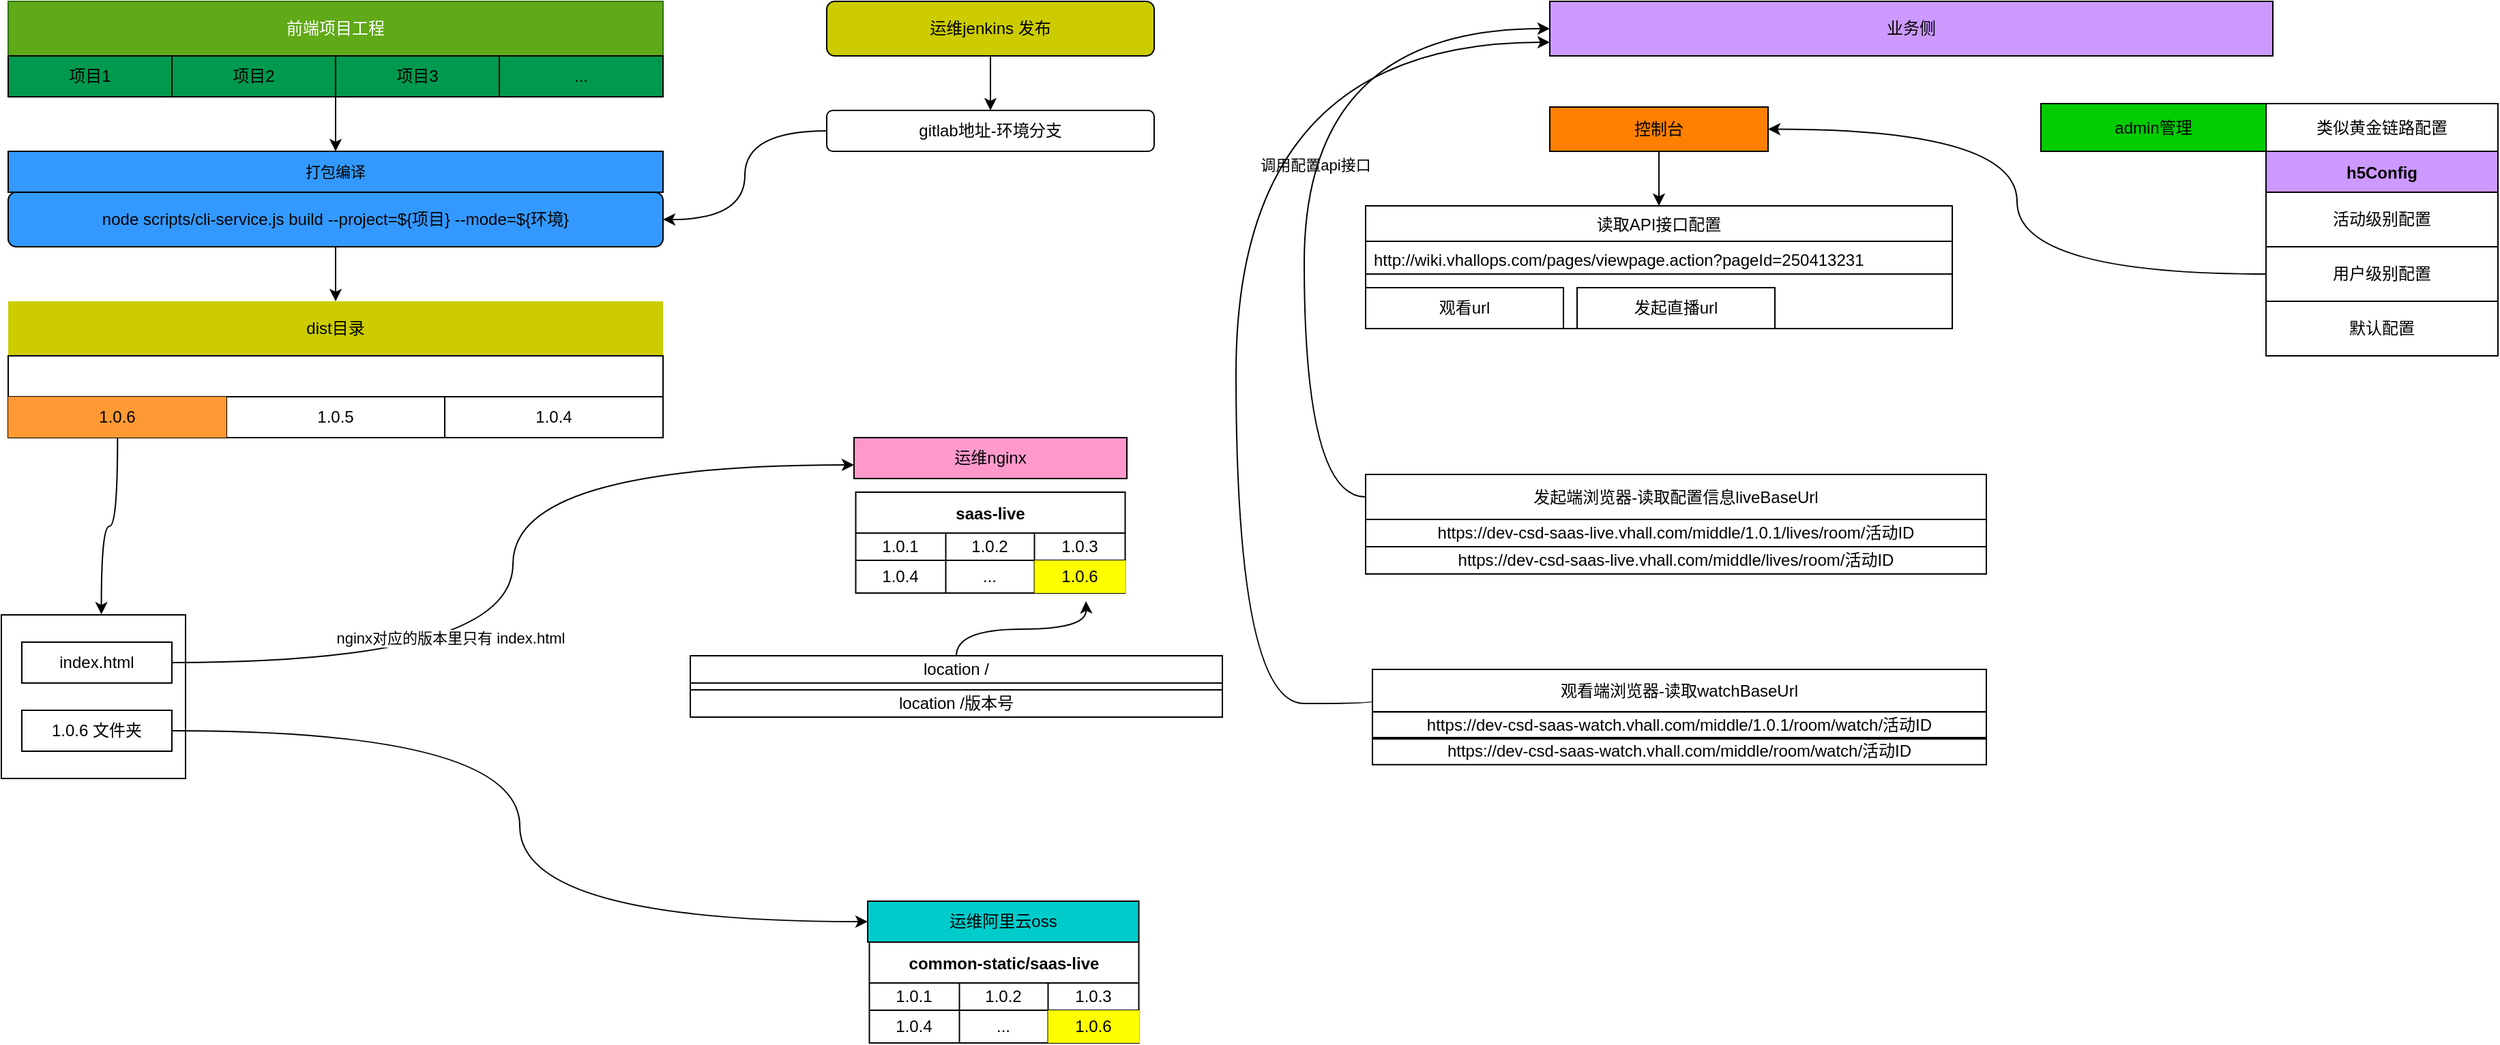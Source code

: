 <mxfile>
    <diagram id="Ty2NjuelVkugs8TiWOgl" name="第 1 页">
        <mxGraphModel dx="1378" dy="860" grid="1" gridSize="10" guides="1" tooltips="1" connect="1" arrows="1" fold="1" page="1" pageScale="1" pageWidth="1920" pageHeight="1200" background="#ffffff" math="0" shadow="0">
            <root>
                <mxCell id="0"/>
                <mxCell id="1" parent="0"/>
                <mxCell id="171" value="" style="rounded=0;whiteSpace=wrap;html=1;strokeColor=#000000;fillColor=none;fontColor=#000000;labelBorderColor=none;" vertex="1" parent="1">
                    <mxGeometry x="50" y="668" width="135" height="120" as="geometry"/>
                </mxCell>
                <mxCell id="2" value="&lt;font color=&quot;#ffffff&quot;&gt;前端项目工程&lt;/font&gt;" style="rounded=0;whiteSpace=wrap;html=1;fontColor=#ffffff;labelBorderColor=none;strokeColor=#2D7600;fillColor=#60a917;" vertex="1" parent="1">
                    <mxGeometry x="55" y="218" width="480" height="40" as="geometry"/>
                </mxCell>
                <mxCell id="3" value="&lt;font&gt;dist目录&lt;/font&gt;" style="rounded=0;whiteSpace=wrap;html=1;fillColor=#CCCC00;fontColor=#000000;labelBorderColor=none;strokeColor=none;" vertex="1" parent="1">
                    <mxGeometry x="55" y="438" width="480" height="40" as="geometry"/>
                </mxCell>
                <mxCell id="74" style="edgeStyle=orthogonalEdgeStyle;curved=1;html=1;entryX=0.543;entryY=-0.003;entryDx=0;entryDy=0;entryPerimeter=0;exitX=0.167;exitY=0.989;exitDx=0;exitDy=0;exitPerimeter=0;fontColor=#000000;labelBorderColor=none;strokeColor=#000000;" edge="1" parent="1" source="13" target="171">
                    <mxGeometry relative="1" as="geometry">
                        <mxPoint x="125" y="638" as="targetPoint"/>
                    </mxGeometry>
                </mxCell>
                <mxCell id="4" value="saas-live" style="shape=table;startSize=30;container=1;collapsible=0;childLayout=tableLayout;fontStyle=1;align=center;pointerEvents=1;labelBorderColor=none;strokeColor=#000000;fontColor=#FFFFFF;" vertex="1" parent="1">
                    <mxGeometry x="55" y="478" width="480" height="60" as="geometry"/>
                </mxCell>
                <mxCell id="13" value="" style="shape=partialRectangle;html=1;whiteSpace=wrap;collapsible=0;dropTarget=0;pointerEvents=0;fillColor=none;top=0;left=0;bottom=0;right=0;points=[[0,0.5],[1,0.5]];portConstraint=eastwest;fontColor=#000000;labelBorderColor=none;strokeColor=#000000;" vertex="1" parent="4">
                    <mxGeometry y="30" width="480" height="30" as="geometry"/>
                </mxCell>
                <mxCell id="14" value="&lt;span style=&quot;&quot;&gt;1.0.6&lt;/span&gt;" style="shape=partialRectangle;html=1;whiteSpace=wrap;connectable=0;fillColor=#FF9933;top=0;left=0;bottom=0;right=0;overflow=hidden;pointerEvents=1;fontColor=#000000;labelBorderColor=none;strokeColor=#000000;" vertex="1" parent="13">
                    <mxGeometry width="160" height="30" as="geometry"/>
                </mxCell>
                <mxCell id="15" value="1.0.5" style="shape=partialRectangle;html=1;whiteSpace=wrap;connectable=0;fillColor=none;top=0;left=0;bottom=0;right=0;overflow=hidden;pointerEvents=1;fontColor=#000000;labelBorderColor=none;strokeColor=#000000;" vertex="1" parent="13">
                    <mxGeometry x="160" width="160" height="30" as="geometry"/>
                </mxCell>
                <mxCell id="16" value="1.0.4" style="shape=partialRectangle;html=1;whiteSpace=wrap;connectable=0;fillColor=none;top=0;left=0;bottom=0;right=0;overflow=hidden;pointerEvents=1;fontColor=#000000;labelBorderColor=none;strokeColor=#000000;" vertex="1" parent="13">
                    <mxGeometry x="320" width="160" height="30" as="geometry"/>
                </mxCell>
                <mxCell id="23" value="" style="group;fontColor=#000000;labelBorderColor=none;" vertex="1" connectable="0" parent="1">
                    <mxGeometry x="55" y="328" width="480" height="70" as="geometry"/>
                </mxCell>
                <mxCell id="20" value="node scripts/cli-service.js build --project=${项目} --mode=${环境}" style="rounded=1;whiteSpace=wrap;html=1;strokeColor=#000000;fillColor=#3399FF;fontColor=#000000;labelBorderColor=none;" vertex="1" parent="23">
                    <mxGeometry y="30" width="480" height="40" as="geometry"/>
                </mxCell>
                <mxCell id="22" value="&lt;span style=&quot;font-size: 11px&quot;&gt;打包编译&lt;/span&gt;" style="rounded=0;whiteSpace=wrap;html=1;strokeColor=#000000;fillColor=#3399FF;fontColor=#000000;labelBorderColor=none;" vertex="1" parent="23">
                    <mxGeometry width="480" height="30" as="geometry"/>
                </mxCell>
                <mxCell id="24" value="项目1" style="rounded=0;whiteSpace=wrap;html=1;strokeColor=#000000;fillColor=#00994D;fontColor=#000000;labelBorderColor=none;" vertex="1" parent="1">
                    <mxGeometry x="55" y="258" width="120" height="30" as="geometry"/>
                </mxCell>
                <mxCell id="25" value="项目2" style="rounded=0;whiteSpace=wrap;html=1;strokeColor=#000000;fillColor=#00994D;fontColor=#000000;labelBorderColor=none;" vertex="1" parent="1">
                    <mxGeometry x="175" y="258" width="120" height="30" as="geometry"/>
                </mxCell>
                <mxCell id="28" style="edgeStyle=none;html=1;exitX=0;exitY=1;exitDx=0;exitDy=0;entryX=0.5;entryY=0;entryDx=0;entryDy=0;fontColor=#000000;labelBorderColor=none;strokeColor=#000000;" edge="1" parent="1" source="26" target="22">
                    <mxGeometry relative="1" as="geometry"/>
                </mxCell>
                <mxCell id="26" value="项目3" style="rounded=0;whiteSpace=wrap;html=1;strokeColor=#000000;fillColor=#00994D;fontColor=#000000;labelBorderColor=none;" vertex="1" parent="1">
                    <mxGeometry x="295" y="258" width="120" height="30" as="geometry"/>
                </mxCell>
                <mxCell id="27" value="..." style="rounded=0;whiteSpace=wrap;html=1;strokeColor=#000000;fillColor=#00994D;fontColor=#000000;labelBorderColor=none;" vertex="1" parent="1">
                    <mxGeometry x="415" y="258" width="120" height="30" as="geometry"/>
                </mxCell>
                <mxCell id="29" style="edgeStyle=none;html=1;entryX=0.5;entryY=0;entryDx=0;entryDy=0;fontColor=#000000;labelBorderColor=none;strokeColor=#000000;" edge="1" parent="1" source="20" target="3">
                    <mxGeometry relative="1" as="geometry"/>
                </mxCell>
                <mxCell id="33" style="edgeStyle=none;html=1;entryX=0.5;entryY=0;entryDx=0;entryDy=0;fontColor=#000000;labelBorderColor=none;strokeColor=#000000;" edge="1" parent="1" source="30" target="32">
                    <mxGeometry relative="1" as="geometry"/>
                </mxCell>
                <mxCell id="30" value="运维jenkins 发布" style="rounded=1;whiteSpace=wrap;html=1;strokeColor=#000000;fillColor=#CCCC00;fontColor=#000000;labelBorderColor=none;" vertex="1" parent="1">
                    <mxGeometry x="655" y="218" width="240" height="40" as="geometry"/>
                </mxCell>
                <mxCell id="36" style="edgeStyle=orthogonalEdgeStyle;curved=1;html=1;entryX=1;entryY=0.5;entryDx=0;entryDy=0;fontColor=#000000;labelBorderColor=none;strokeColor=#000000;" edge="1" parent="1" source="32" target="20">
                    <mxGeometry relative="1" as="geometry"/>
                </mxCell>
                <mxCell id="32" value="gitlab地址-环境分支" style="rounded=1;whiteSpace=wrap;html=1;strokeColor=#000000;fillColor=none;fontColor=#000000;labelBorderColor=none;" vertex="1" parent="1">
                    <mxGeometry x="655" y="298" width="240" height="30" as="geometry"/>
                </mxCell>
                <mxCell id="86" style="edgeStyle=orthogonalEdgeStyle;curved=1;html=1;entryX=0;entryY=0.667;entryDx=0;entryDy=0;entryPerimeter=0;exitX=1;exitY=0.5;exitDx=0;exitDy=0;fontColor=#000000;labelBorderColor=none;strokeColor=#000000;" edge="1" parent="1" source="170" target="37">
                    <mxGeometry relative="1" as="geometry">
                        <mxPoint x="495" y="598" as="targetPoint"/>
                        <mxPoint x="195" y="674" as="sourcePoint"/>
                    </mxGeometry>
                </mxCell>
                <mxCell id="87" value="nginx对应的版本里只有 index.html" style="edgeLabel;html=1;align=center;verticalAlign=middle;resizable=0;points=[];fontColor=#000000;labelBorderColor=none;strokeColor=#000000;labelBackgroundColor=#FFFFFF;" vertex="1" connectable="0" parent="86">
                    <mxGeometry x="-0.368" y="18" relative="1" as="geometry">
                        <mxPoint as="offset"/>
                    </mxGeometry>
                </mxCell>
                <mxCell id="90" style="edgeStyle=orthogonalEdgeStyle;curved=1;html=1;entryX=0;entryY=0.5;entryDx=0;entryDy=0;exitX=1;exitY=0.5;exitDx=0;exitDy=0;fontColor=#000000;labelBorderColor=none;strokeColor=#000000;" edge="1" parent="1" source="169" target="38">
                    <mxGeometry relative="1" as="geometry">
                        <mxPoint x="195" y="743.0" as="sourcePoint"/>
                    </mxGeometry>
                </mxCell>
                <mxCell id="100" value="" style="group;fontColor=#000000;labelBorderColor=none;" vertex="1" connectable="0" parent="1">
                    <mxGeometry x="685" y="878" width="198.75" height="104" as="geometry"/>
                </mxCell>
                <mxCell id="38" value="运维阿里云oss" style="rounded=0;whiteSpace=wrap;html=1;strokeColor=#000000;fillColor=#00CCCC;fontColor=#000000;labelBorderColor=none;" vertex="1" parent="100">
                    <mxGeometry width="198.75" height="30" as="geometry"/>
                </mxCell>
                <mxCell id="91" value="common-static/saas-live" style="shape=table;startSize=30;container=1;collapsible=0;childLayout=tableLayout;fontStyle=1;align=center;pointerEvents=1;strokeColor=#000000;fillColor=none;fontColor=#000000;labelBorderColor=none;" vertex="1" parent="100">
                    <mxGeometry x="1.25" y="30" width="197.5" height="74" as="geometry"/>
                </mxCell>
                <mxCell id="92" value="" style="shape=partialRectangle;html=1;whiteSpace=wrap;collapsible=0;dropTarget=0;pointerEvents=0;fillColor=none;top=0;left=0;bottom=0;right=0;points=[[0,0.5],[1,0.5]];portConstraint=eastwest;fontColor=#000000;labelBorderColor=none;strokeColor=#000000;" vertex="1" parent="91">
                    <mxGeometry y="30" width="197.5" height="20" as="geometry"/>
                </mxCell>
                <mxCell id="93" value="1.0.1" style="shape=partialRectangle;html=1;whiteSpace=wrap;connectable=0;fillColor=none;top=0;left=0;bottom=0;right=0;overflow=hidden;pointerEvents=1;fontColor=#000000;labelBorderColor=none;strokeColor=#000000;" vertex="1" parent="92">
                    <mxGeometry width="66" height="20" as="geometry"/>
                </mxCell>
                <mxCell id="94" value="1.0.2" style="shape=partialRectangle;html=1;whiteSpace=wrap;connectable=0;fillColor=none;top=0;left=0;bottom=0;right=0;overflow=hidden;pointerEvents=1;fontColor=#000000;labelBorderColor=none;strokeColor=#000000;" vertex="1" parent="92">
                    <mxGeometry x="66" width="65" height="20" as="geometry"/>
                </mxCell>
                <mxCell id="95" value="1.0.3" style="shape=partialRectangle;html=1;whiteSpace=wrap;connectable=0;fillColor=none;top=0;left=0;bottom=0;right=0;overflow=hidden;pointerEvents=1;fontColor=#000000;labelBorderColor=none;strokeColor=#000000;" vertex="1" parent="92">
                    <mxGeometry x="131" width="67" height="20" as="geometry"/>
                </mxCell>
                <mxCell id="96" value="" style="shape=partialRectangle;html=1;whiteSpace=wrap;collapsible=0;dropTarget=0;pointerEvents=0;fillColor=none;top=0;left=0;bottom=0;right=0;points=[[0,0.5],[1,0.5]];portConstraint=eastwest;fontColor=#000000;labelBorderColor=none;strokeColor=#000000;" vertex="1" parent="91">
                    <mxGeometry y="50" width="197.5" height="24" as="geometry"/>
                </mxCell>
                <mxCell id="97" value="1.0.4" style="shape=partialRectangle;html=1;whiteSpace=wrap;connectable=0;fillColor=none;top=0;left=0;bottom=0;right=0;overflow=hidden;pointerEvents=1;fontColor=#000000;labelBorderColor=none;strokeColor=#000000;" vertex="1" parent="96">
                    <mxGeometry width="66" height="24" as="geometry"/>
                </mxCell>
                <mxCell id="98" value="..." style="shape=partialRectangle;html=1;whiteSpace=wrap;connectable=0;fillColor=none;top=0;left=0;bottom=0;right=0;overflow=hidden;pointerEvents=1;fontColor=#000000;labelBorderColor=none;strokeColor=#000000;" vertex="1" parent="96">
                    <mxGeometry x="66" width="65" height="24" as="geometry"/>
                </mxCell>
                <mxCell id="99" value="&lt;font&gt;1.0.6&lt;/font&gt;" style="shape=partialRectangle;html=1;whiteSpace=wrap;connectable=0;fillColor=#FFFF00;top=0;left=0;bottom=0;right=0;overflow=hidden;pointerEvents=1;fontColor=#000000;labelBorderColor=none;strokeColor=#000000;" vertex="1" parent="96">
                    <mxGeometry x="131" width="67" height="24" as="geometry"/>
                </mxCell>
                <mxCell id="138" style="edgeStyle=orthogonalEdgeStyle;curved=1;html=1;entryX=0.5;entryY=0;entryDx=0;entryDy=0;fontColor=#000000;labelBorderColor=none;strokeColor=#000000;" edge="1" parent="1" source="102" target="133">
                    <mxGeometry relative="1" as="geometry"/>
                </mxCell>
                <mxCell id="118" value="h5Config" style="shape=table;startSize=30;container=1;collapsible=0;childLayout=tableLayout;fontStyle=1;align=center;pointerEvents=1;strokeColor=#000000;fillColor=#CC99FF;fontColor=#000000;labelBorderColor=none;" vertex="1" parent="1">
                    <mxGeometry x="1710" y="328" width="170" height="150" as="geometry"/>
                </mxCell>
                <mxCell id="119" value="" style="shape=partialRectangle;html=1;whiteSpace=wrap;collapsible=0;dropTarget=0;pointerEvents=0;fillColor=none;top=0;left=0;bottom=0;right=0;points=[[0,0.5],[1,0.5]];portConstraint=eastwest;fontColor=#000000;labelBorderColor=none;strokeColor=#000000;" vertex="1" parent="118">
                    <mxGeometry y="30" width="170" height="40" as="geometry"/>
                </mxCell>
                <mxCell id="120" value="活动级别配置" style="shape=partialRectangle;html=1;whiteSpace=wrap;connectable=0;fillColor=none;top=0;left=0;bottom=0;right=0;overflow=hidden;pointerEvents=1;fontColor=#000000;labelBorderColor=none;strokeColor=#000000;" vertex="1" parent="119">
                    <mxGeometry width="170" height="40" as="geometry"/>
                </mxCell>
                <mxCell id="123" value="" style="shape=partialRectangle;html=1;whiteSpace=wrap;collapsible=0;dropTarget=0;pointerEvents=0;fillColor=none;top=0;left=0;bottom=0;right=0;points=[[0,0.5],[1,0.5]];portConstraint=eastwest;fontColor=#000000;labelBorderColor=none;strokeColor=#000000;" vertex="1" parent="118">
                    <mxGeometry y="70" width="170" height="40" as="geometry"/>
                </mxCell>
                <mxCell id="124" value="用户级别配置" style="shape=partialRectangle;html=1;whiteSpace=wrap;connectable=0;fillColor=none;top=0;left=0;bottom=0;right=0;overflow=hidden;pointerEvents=1;fontColor=#000000;labelBorderColor=none;strokeColor=#000000;" vertex="1" parent="123">
                    <mxGeometry width="170" height="40" as="geometry"/>
                </mxCell>
                <mxCell id="127" value="" style="shape=partialRectangle;html=1;whiteSpace=wrap;collapsible=0;dropTarget=0;pointerEvents=0;fillColor=none;top=0;left=0;bottom=0;right=0;points=[[0,0.5],[1,0.5]];portConstraint=eastwest;fontColor=#000000;labelBorderColor=none;strokeColor=#000000;" vertex="1" parent="118">
                    <mxGeometry y="110" width="170" height="40" as="geometry"/>
                </mxCell>
                <mxCell id="128" value="默认配置" style="shape=partialRectangle;html=1;whiteSpace=wrap;connectable=0;fillColor=none;top=0;left=0;bottom=0;right=0;overflow=hidden;pointerEvents=1;fontColor=#000000;labelBorderColor=none;strokeColor=#000000;" vertex="1" parent="127">
                    <mxGeometry width="170" height="40" as="geometry"/>
                </mxCell>
                <mxCell id="131" value="类似黄金链路配置" style="rounded=0;whiteSpace=wrap;html=1;strokeColor=#000000;fillColor=none;fontColor=#000000;labelBorderColor=none;" vertex="1" parent="1">
                    <mxGeometry x="1710" y="293" width="170" height="35" as="geometry"/>
                </mxCell>
                <mxCell id="132" style="edgeStyle=orthogonalEdgeStyle;curved=1;html=1;entryX=1;entryY=0.5;entryDx=0;entryDy=0;fontColor=#000000;labelBorderColor=none;strokeColor=#000000;" edge="1" parent="1" source="123" target="102">
                    <mxGeometry relative="1" as="geometry"/>
                </mxCell>
                <mxCell id="139" value="" style="group;fontColor=#000000;labelBorderColor=none;container=0;" vertex="1" connectable="0" parent="1">
                    <mxGeometry x="1185" y="218" width="530" height="110" as="geometry"/>
                </mxCell>
                <mxCell id="143" style="edgeStyle=orthogonalEdgeStyle;curved=1;html=1;entryX=0;entryY=0.5;entryDx=0;entryDy=0;fontColor=#000000;labelBorderColor=none;strokeColor=#000000;" edge="1" parent="1" source="140" target="101">
                    <mxGeometry relative="1" as="geometry">
                        <Array as="points">
                            <mxPoint x="1005" y="582"/>
                            <mxPoint x="1005" y="238"/>
                        </Array>
                    </mxGeometry>
                </mxCell>
                <mxCell id="144" value="调用配置api接口" style="edgeLabel;html=1;align=center;verticalAlign=middle;resizable=0;points=[];fontColor=#000000;labelBorderColor=none;strokeColor=#000000;labelBackgroundColor=none;" vertex="1" connectable="0" parent="143">
                    <mxGeometry x="0.016" y="-8" relative="1" as="geometry">
                        <mxPoint as="offset"/>
                    </mxGeometry>
                </mxCell>
                <mxCell id="145" style="edgeStyle=orthogonalEdgeStyle;curved=1;html=1;entryX=0;entryY=0.75;entryDx=0;entryDy=0;exitX=0;exitY=0.75;exitDx=0;exitDy=0;fontColor=#000000;labelBorderColor=none;strokeColor=#000000;" edge="1" parent="1" source="141" target="101">
                    <mxGeometry relative="1" as="geometry">
                        <Array as="points">
                            <mxPoint x="955" y="733"/>
                            <mxPoint x="955" y="248"/>
                        </Array>
                    </mxGeometry>
                </mxCell>
                <mxCell id="147" value="" style="group;fontColor=#000000;labelBorderColor=none;strokeColor=#000000;" vertex="1" connectable="0" parent="1">
                    <mxGeometry x="1055" y="708" width="450" height="50" as="geometry"/>
                </mxCell>
                <mxCell id="141" value="观看端浏览器-读取watchBaseUrl" style="rounded=0;whiteSpace=wrap;html=1;strokeColor=#000000;fillColor=none;fontColor=#000000;labelBorderColor=none;" vertex="1" parent="147">
                    <mxGeometry width="450.0" height="31.132" as="geometry"/>
                </mxCell>
                <UserObject label="https://dev-csd-saas-watch.vhall.com/middle/1.0.1/room/watch/活动ID" link="https://dev-csd-saas-live.vhall.com/1.0.1/lives/room" id="146">
                    <mxCell style="rounded=0;whiteSpace=wrap;html=1;strokeColor=#000000;fillColor=none;fontColor=#000000;labelBorderColor=none;" vertex="1" parent="147">
                        <mxGeometry y="31.132" width="450.0" height="18.868" as="geometry"/>
                    </mxCell>
                </UserObject>
                <mxCell id="148" value="" style="group;fontColor=#000000;labelBorderColor=none;strokeColor=#000000;" vertex="1" connectable="0" parent="1">
                    <mxGeometry x="1050" y="565" width="455" height="53" as="geometry"/>
                </mxCell>
                <mxCell id="140" value="发起端浏览器-读取配置信息liveBaseUrl" style="rounded=0;whiteSpace=wrap;html=1;strokeColor=#000000;fillColor=none;fontColor=#000000;labelBorderColor=none;" vertex="1" parent="148">
                    <mxGeometry width="455.0" height="33" as="geometry"/>
                </mxCell>
                <UserObject label="https://dev-csd-saas-live.vhall.com/middle/1.0.1/lives/room/活动ID" link="https://dev-csd-saas-live.vhall.com/1.0.1/lives/room" id="142">
                    <mxCell style="rounded=0;whiteSpace=wrap;html=1;strokeColor=#000000;fillColor=none;fontColor=#000000;labelBorderColor=none;" vertex="1" parent="148">
                        <mxGeometry y="33" width="455.0" height="20" as="geometry"/>
                    </mxCell>
                </UserObject>
                <mxCell id="168" value="" style="group;fontColor=#000000;labelBorderColor=none;strokeColor=#000000;" vertex="1" connectable="0" parent="1">
                    <mxGeometry x="1050" y="368" width="430" height="90" as="geometry"/>
                </mxCell>
                <mxCell id="133" value="读取API接口配置" style="swimlane;fontStyle=0;childLayout=stackLayout;horizontal=1;startSize=26;horizontalStack=0;resizeParent=1;resizeParentMax=0;resizeLast=0;collapsible=1;marginBottom=0;strokeColor=#000000;fillColor=none;fontColor=#000000;labelBorderColor=none;" vertex="1" parent="168">
                    <mxGeometry width="430" height="50" as="geometry"/>
                </mxCell>
                <mxCell id="134" value="http://wiki.vhallops.com/pages/viewpage.action?pageId=250413231" style="text;strokeColor=#000000;fillColor=none;align=left;verticalAlign=top;spacingLeft=4;spacingRight=4;overflow=hidden;rotatable=0;points=[[0,0.5],[1,0.5]];portConstraint=eastwest;fontColor=#000000;labelBorderColor=none;" vertex="1" parent="133">
                    <mxGeometry y="26" width="430" height="24" as="geometry"/>
                </mxCell>
                <mxCell id="166" value="观看url" style="rounded=0;whiteSpace=wrap;html=1;strokeColor=#000000;fillColor=none;fontColor=#000000;labelBorderColor=none;" vertex="1" parent="168">
                    <mxGeometry y="60" width="145" height="30" as="geometry"/>
                </mxCell>
                <mxCell id="167" value="发起直播url" style="rounded=0;whiteSpace=wrap;html=1;strokeColor=#000000;fillColor=none;fontColor=#000000;labelBorderColor=none;" vertex="1" parent="168">
                    <mxGeometry x="155" y="60" width="145" height="30" as="geometry"/>
                </mxCell>
                <mxCell id="169" value="1.0.6 文件夹" style="rounded=0;whiteSpace=wrap;html=1;strokeColor=#000000;fillColor=none;fontColor=#000000;labelBorderColor=none;" vertex="1" parent="1">
                    <mxGeometry x="65" y="738" width="110" height="30" as="geometry"/>
                </mxCell>
                <mxCell id="170" value="index.html" style="rounded=0;whiteSpace=wrap;html=1;strokeColor=#000000;fillColor=none;fontColor=#000000;labelBorderColor=none;" vertex="1" parent="1">
                    <mxGeometry x="65" y="688" width="110" height="30" as="geometry"/>
                </mxCell>
                <UserObject label="https://dev-csd-saas-live.vhall.com/middle/lives/room/活动ID" link="https://dev-csd-saas-live.vhall.com/1.0.1/lives/room" id="173">
                    <mxCell style="rounded=0;whiteSpace=wrap;html=1;strokeColor=#000000;fillColor=none;fontColor=#000000;labelBorderColor=none;" vertex="1" parent="1">
                        <mxGeometry x="1050" y="618" width="455.0" height="20" as="geometry"/>
                    </mxCell>
                </UserObject>
                <UserObject label="https://dev-csd-saas-watch.vhall.com/middle/room/watch/活动ID" link="https://dev-csd-saas-live.vhall.com/1.0.1/lives/room" id="174">
                    <mxCell style="rounded=0;whiteSpace=wrap;html=1;strokeColor=#000000;fillColor=none;fontColor=#000000;labelBorderColor=none;" vertex="1" parent="1">
                        <mxGeometry x="1055" y="759.002" width="450.0" height="18.868" as="geometry"/>
                    </mxCell>
                </UserObject>
                <mxCell id="177" style="edgeStyle=orthogonalEdgeStyle;curved=1;html=1;fontColor=#000000;labelBorderColor=none;strokeColor=#000000;" edge="1" parent="1" source="175">
                    <mxGeometry relative="1" as="geometry">
                        <mxPoint x="845" y="658" as="targetPoint"/>
                    </mxGeometry>
                </mxCell>
                <mxCell id="178" value="" style="group;fontColor=#000000;labelBorderColor=none;strokeColor=#000000;" vertex="1" connectable="0" parent="1">
                    <mxGeometry x="555" y="698" width="390" height="45" as="geometry"/>
                </mxCell>
                <mxCell id="175" value="location /" style="rounded=0;whiteSpace=wrap;html=1;strokeColor=#000000;fillColor=none;fontColor=#000000;labelBorderColor=none;" vertex="1" parent="178">
                    <mxGeometry width="390" height="20" as="geometry"/>
                </mxCell>
                <mxCell id="176" value="location /版本号" style="rounded=0;whiteSpace=wrap;html=1;strokeColor=#000000;fillColor=none;fontColor=#000000;labelBorderColor=none;" vertex="1" parent="178">
                    <mxGeometry y="25" width="390" height="20" as="geometry"/>
                </mxCell>
                <mxCell id="179" value="" style="group;fontColor=#000000;labelBorderColor=none;" vertex="1" connectable="0" parent="1">
                    <mxGeometry x="675" y="538" width="200" height="114" as="geometry"/>
                </mxCell>
                <mxCell id="37" value="运维nginx" style="rounded=0;whiteSpace=wrap;html=1;strokeColor=#000000;fillColor=#FF99CC;fontColor=#000000;labelBorderColor=none;" vertex="1" parent="179">
                    <mxGeometry width="200" height="30" as="geometry"/>
                </mxCell>
                <mxCell id="41" value="saas-live" style="shape=table;startSize=30;container=1;collapsible=0;childLayout=tableLayout;fontStyle=1;align=center;pointerEvents=1;strokeColor=#000000;fillColor=none;fontColor=#000000;labelBorderColor=none;" vertex="1" parent="179">
                    <mxGeometry x="1.25" y="40" width="197.5" height="74" as="geometry"/>
                </mxCell>
                <mxCell id="42" value="" style="shape=partialRectangle;html=1;whiteSpace=wrap;collapsible=0;dropTarget=0;pointerEvents=0;fillColor=none;top=0;left=0;bottom=0;right=0;points=[[0,0.5],[1,0.5]];portConstraint=eastwest;fontColor=#000000;labelBorderColor=none;strokeColor=#000000;" vertex="1" parent="41">
                    <mxGeometry y="30" width="197.5" height="20" as="geometry"/>
                </mxCell>
                <mxCell id="43" value="1.0.1" style="shape=partialRectangle;html=1;whiteSpace=wrap;connectable=0;fillColor=none;top=0;left=0;bottom=0;right=0;overflow=hidden;pointerEvents=1;fontColor=#000000;labelBorderColor=none;strokeColor=#000000;" vertex="1" parent="42">
                    <mxGeometry width="66" height="20" as="geometry"/>
                </mxCell>
                <mxCell id="44" value="1.0.2" style="shape=partialRectangle;html=1;whiteSpace=wrap;connectable=0;fillColor=none;top=0;left=0;bottom=0;right=0;overflow=hidden;pointerEvents=1;fontColor=#000000;labelBorderColor=none;strokeColor=#000000;" vertex="1" parent="42">
                    <mxGeometry x="66" width="65" height="20" as="geometry"/>
                </mxCell>
                <mxCell id="45" value="1.0.3" style="shape=partialRectangle;html=1;whiteSpace=wrap;connectable=0;fillColor=none;top=0;left=0;bottom=0;right=0;overflow=hidden;pointerEvents=1;fontColor=#000000;labelBorderColor=none;strokeColor=#000000;" vertex="1" parent="42">
                    <mxGeometry x="131" width="67" height="20" as="geometry"/>
                </mxCell>
                <mxCell id="46" value="" style="shape=partialRectangle;html=1;whiteSpace=wrap;collapsible=0;dropTarget=0;pointerEvents=0;fillColor=none;top=0;left=0;bottom=0;right=0;points=[[0,0.5],[1,0.5]];portConstraint=eastwest;fontColor=#000000;labelBorderColor=none;strokeColor=#000000;" vertex="1" parent="41">
                    <mxGeometry y="50" width="197.5" height="24" as="geometry"/>
                </mxCell>
                <mxCell id="47" value="1.0.4" style="shape=partialRectangle;html=1;whiteSpace=wrap;connectable=0;fillColor=none;top=0;left=0;bottom=0;right=0;overflow=hidden;pointerEvents=1;fontColor=#000000;labelBorderColor=none;strokeColor=#000000;" vertex="1" parent="46">
                    <mxGeometry width="66" height="24" as="geometry"/>
                </mxCell>
                <mxCell id="48" value="..." style="shape=partialRectangle;html=1;whiteSpace=wrap;connectable=0;fillColor=none;top=0;left=0;bottom=0;right=0;overflow=hidden;pointerEvents=1;fontColor=#000000;labelBorderColor=none;strokeColor=#000000;" vertex="1" parent="46">
                    <mxGeometry x="66" width="65" height="24" as="geometry"/>
                </mxCell>
                <mxCell id="49" value="&lt;font&gt;1.0.6&lt;/font&gt;" style="shape=partialRectangle;html=1;whiteSpace=wrap;connectable=0;fillColor=#FFFF00;top=0;left=0;bottom=0;right=0;overflow=hidden;pointerEvents=1;fontColor=#000000;labelBorderColor=none;strokeColor=#000000;" vertex="1" parent="46">
                    <mxGeometry x="131" width="67" height="24" as="geometry"/>
                </mxCell>
                <mxCell id="101" value="业务侧" style="rounded=0;whiteSpace=wrap;html=1;strokeColor=#000000;fillColor=#CC99FF;fontColor=#000000;labelBorderColor=none;" vertex="1" parent="1">
                    <mxGeometry x="1185" y="218" width="530" height="40" as="geometry"/>
                </mxCell>
                <mxCell id="102" value="控制台" style="rounded=0;whiteSpace=wrap;html=1;strokeColor=#000000;fillColor=#FF8000;fontColor=#000000;labelBorderColor=none;" vertex="1" parent="1">
                    <mxGeometry x="1185" y="295.5" width="160" height="32.5" as="geometry"/>
                </mxCell>
                <mxCell id="103" value="admin管理" style="rounded=0;whiteSpace=wrap;html=1;strokeColor=#000000;fillColor=#00CC00;fontColor=#000000;labelBorderColor=none;" vertex="1" parent="1">
                    <mxGeometry x="1545" y="293" width="165" height="35" as="geometry"/>
                </mxCell>
            </root>
        </mxGraphModel>
    </diagram>
</mxfile>